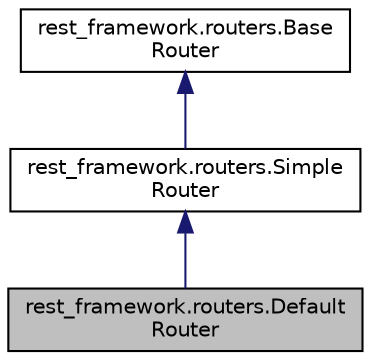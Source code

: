 digraph "rest_framework.routers.DefaultRouter"
{
 // LATEX_PDF_SIZE
  edge [fontname="Helvetica",fontsize="10",labelfontname="Helvetica",labelfontsize="10"];
  node [fontname="Helvetica",fontsize="10",shape=record];
  Node1 [label="rest_framework.routers.Default\lRouter",height=0.2,width=0.4,color="black", fillcolor="grey75", style="filled", fontcolor="black",tooltip=" "];
  Node2 -> Node1 [dir="back",color="midnightblue",fontsize="10",style="solid"];
  Node2 [label="rest_framework.routers.Simple\lRouter",height=0.2,width=0.4,color="black", fillcolor="white", style="filled",URL="$classrest__framework_1_1routers_1_1_simple_router.html",tooltip=" "];
  Node3 -> Node2 [dir="back",color="midnightblue",fontsize="10",style="solid"];
  Node3 [label="rest_framework.routers.Base\lRouter",height=0.2,width=0.4,color="black", fillcolor="white", style="filled",URL="$classrest__framework_1_1routers_1_1_base_router.html",tooltip=" "];
}

